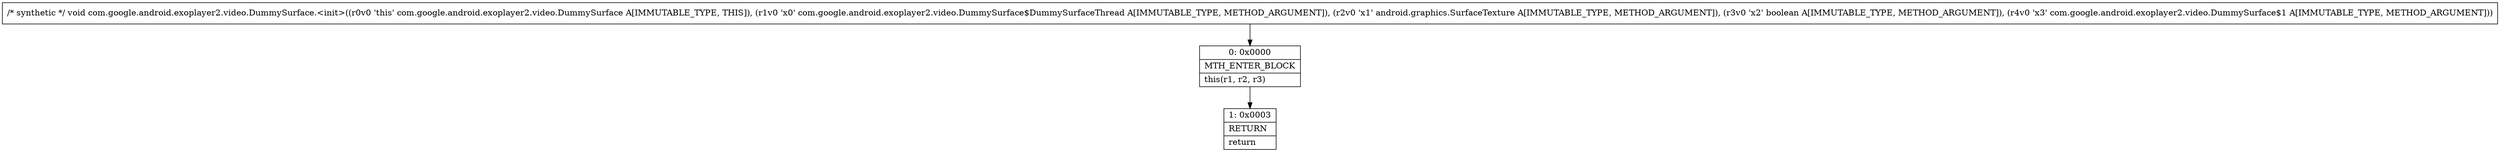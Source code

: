 digraph "CFG forcom.google.android.exoplayer2.video.DummySurface.\<init\>(Lcom\/google\/android\/exoplayer2\/video\/DummySurface$DummySurfaceThread;Landroid\/graphics\/SurfaceTexture;ZLcom\/google\/android\/exoplayer2\/video\/DummySurface$1;)V" {
Node_0 [shape=record,label="{0\:\ 0x0000|MTH_ENTER_BLOCK\l|this(r1, r2, r3)\l}"];
Node_1 [shape=record,label="{1\:\ 0x0003|RETURN\l|return\l}"];
MethodNode[shape=record,label="{\/* synthetic *\/ void com.google.android.exoplayer2.video.DummySurface.\<init\>((r0v0 'this' com.google.android.exoplayer2.video.DummySurface A[IMMUTABLE_TYPE, THIS]), (r1v0 'x0' com.google.android.exoplayer2.video.DummySurface$DummySurfaceThread A[IMMUTABLE_TYPE, METHOD_ARGUMENT]), (r2v0 'x1' android.graphics.SurfaceTexture A[IMMUTABLE_TYPE, METHOD_ARGUMENT]), (r3v0 'x2' boolean A[IMMUTABLE_TYPE, METHOD_ARGUMENT]), (r4v0 'x3' com.google.android.exoplayer2.video.DummySurface$1 A[IMMUTABLE_TYPE, METHOD_ARGUMENT])) }"];
MethodNode -> Node_0;
Node_0 -> Node_1;
}

